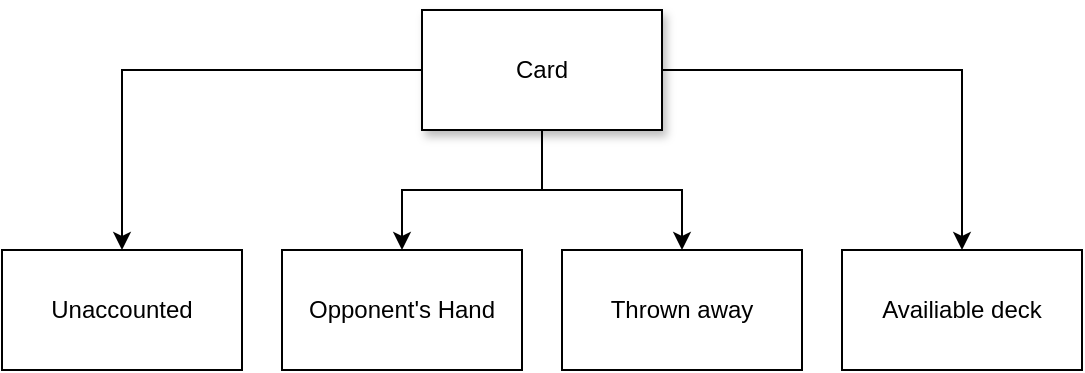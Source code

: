 <mxfile version="20.6.0" type="device"><diagram id="Odj-OOa0hDcPFEcMbEB3" name="Page-1"><mxGraphModel dx="1186" dy="672" grid="1" gridSize="10" guides="1" tooltips="1" connect="1" arrows="1" fold="1" page="1" pageScale="1" pageWidth="1300" pageHeight="780" math="0" shadow="0"><root><mxCell id="0"/><mxCell id="1" parent="0"/><mxCell id="9O_CQfp7O3lp7cPTT9AO-6" style="edgeStyle=orthogonalEdgeStyle;rounded=0;orthogonalLoop=1;jettySize=auto;html=1;entryX=0.5;entryY=0;entryDx=0;entryDy=0;" edge="1" parent="1" source="9O_CQfp7O3lp7cPTT9AO-1" target="9O_CQfp7O3lp7cPTT9AO-2"><mxGeometry relative="1" as="geometry"/></mxCell><mxCell id="9O_CQfp7O3lp7cPTT9AO-7" style="edgeStyle=orthogonalEdgeStyle;rounded=0;orthogonalLoop=1;jettySize=auto;html=1;entryX=0.5;entryY=0;entryDx=0;entryDy=0;" edge="1" parent="1" source="9O_CQfp7O3lp7cPTT9AO-1" target="9O_CQfp7O3lp7cPTT9AO-3"><mxGeometry relative="1" as="geometry"/></mxCell><mxCell id="9O_CQfp7O3lp7cPTT9AO-8" style="edgeStyle=orthogonalEdgeStyle;rounded=0;orthogonalLoop=1;jettySize=auto;html=1;entryX=0.5;entryY=0;entryDx=0;entryDy=0;" edge="1" parent="1" source="9O_CQfp7O3lp7cPTT9AO-1" target="9O_CQfp7O3lp7cPTT9AO-4"><mxGeometry relative="1" as="geometry"/></mxCell><mxCell id="9O_CQfp7O3lp7cPTT9AO-9" style="edgeStyle=orthogonalEdgeStyle;rounded=0;orthogonalLoop=1;jettySize=auto;html=1;entryX=0.5;entryY=0;entryDx=0;entryDy=0;" edge="1" parent="1" source="9O_CQfp7O3lp7cPTT9AO-1" target="9O_CQfp7O3lp7cPTT9AO-5"><mxGeometry relative="1" as="geometry"/></mxCell><mxCell id="9O_CQfp7O3lp7cPTT9AO-1" value="Card" style="rounded=0;whiteSpace=wrap;html=1;shadow=1;" vertex="1" parent="1"><mxGeometry x="420" y="320" width="120" height="60" as="geometry"/></mxCell><mxCell id="9O_CQfp7O3lp7cPTT9AO-2" value="Unaccounted" style="rounded=0;whiteSpace=wrap;html=1;" vertex="1" parent="1"><mxGeometry x="210" y="440" width="120" height="60" as="geometry"/></mxCell><mxCell id="9O_CQfp7O3lp7cPTT9AO-3" value="Opponent's Hand" style="rounded=0;whiteSpace=wrap;html=1;" vertex="1" parent="1"><mxGeometry x="350" y="440" width="120" height="60" as="geometry"/></mxCell><mxCell id="9O_CQfp7O3lp7cPTT9AO-4" value="Thrown away" style="rounded=0;whiteSpace=wrap;html=1;" vertex="1" parent="1"><mxGeometry x="490" y="440" width="120" height="60" as="geometry"/></mxCell><mxCell id="9O_CQfp7O3lp7cPTT9AO-5" value="Availiable deck" style="rounded=0;whiteSpace=wrap;html=1;" vertex="1" parent="1"><mxGeometry x="630" y="440" width="120" height="60" as="geometry"/></mxCell></root></mxGraphModel></diagram></mxfile>